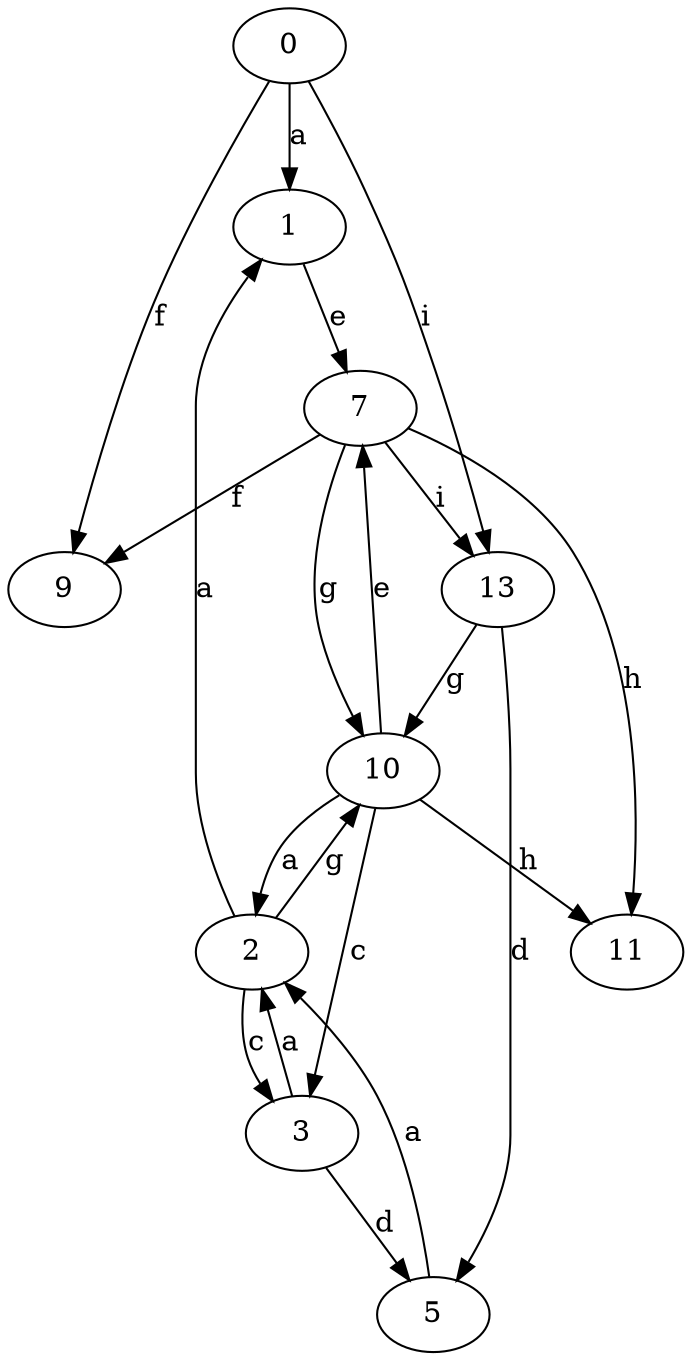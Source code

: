 strict digraph  {
0;
1;
2;
3;
5;
7;
9;
10;
11;
13;
0 -> 1  [label=a];
0 -> 9  [label=f];
0 -> 13  [label=i];
1 -> 7  [label=e];
2 -> 1  [label=a];
2 -> 3  [label=c];
2 -> 10  [label=g];
3 -> 2  [label=a];
3 -> 5  [label=d];
5 -> 2  [label=a];
7 -> 9  [label=f];
7 -> 10  [label=g];
7 -> 11  [label=h];
7 -> 13  [label=i];
10 -> 2  [label=a];
10 -> 3  [label=c];
10 -> 7  [label=e];
10 -> 11  [label=h];
13 -> 5  [label=d];
13 -> 10  [label=g];
}
